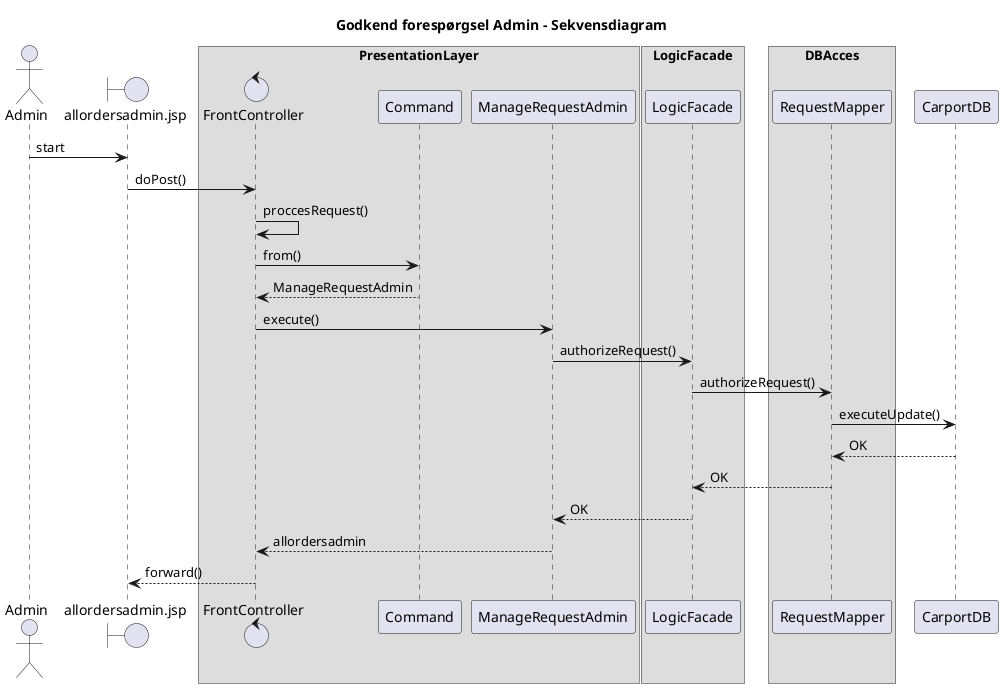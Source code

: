 @startuml

title "Godkend forespørgsel Admin - Sekvensdiagram"

actor Admin
boundary allordersadmin.jsp
Admin -> allordersadmin.jsp: start
box PresentationLayer
control FrontController
allordersadmin.jsp -> FrontController: doPost()
FrontController -> FrontController: proccesRequest()
FrontController -> Command: from()
Command --> FrontController: ManageRequestAdmin
FrontController -> ManageRequestAdmin: execute()
end box
box LogicFacade
ManageRequestAdmin -> LogicFacade: authorizeRequest()
end box
box DBAcces
LogicFacade -> RequestMapper: authorizeRequest()
end box
RequestMapper -> CarportDB: executeUpdate()

CarportDB --> RequestMapper: OK
RequestMapper --> LogicFacade: OK
LogicFacade --> ManageRequestAdmin: OK
ManageRequestAdmin --> FrontController: allordersadmin
FrontController --> allordersadmin.jsp: forward()
database CarportDB




@enduml